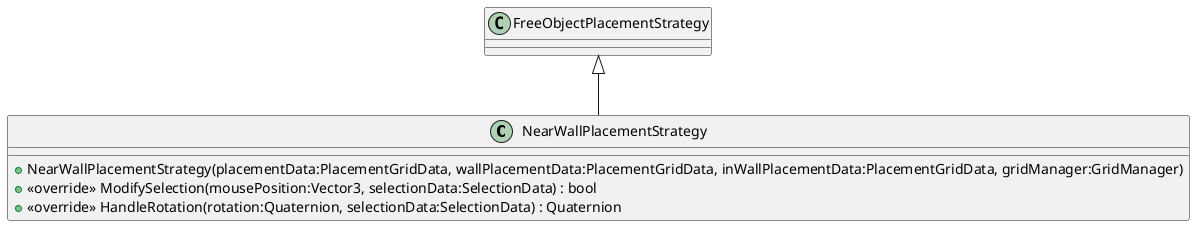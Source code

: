 @startuml
class NearWallPlacementStrategy {
    + NearWallPlacementStrategy(placementData:PlacementGridData, wallPlacementData:PlacementGridData, inWallPlacementData:PlacementGridData, gridManager:GridManager)
    + <<override>> ModifySelection(mousePosition:Vector3, selectionData:SelectionData) : bool
    + <<override>> HandleRotation(rotation:Quaternion, selectionData:SelectionData) : Quaternion
}
FreeObjectPlacementStrategy <|-- NearWallPlacementStrategy
@enduml
